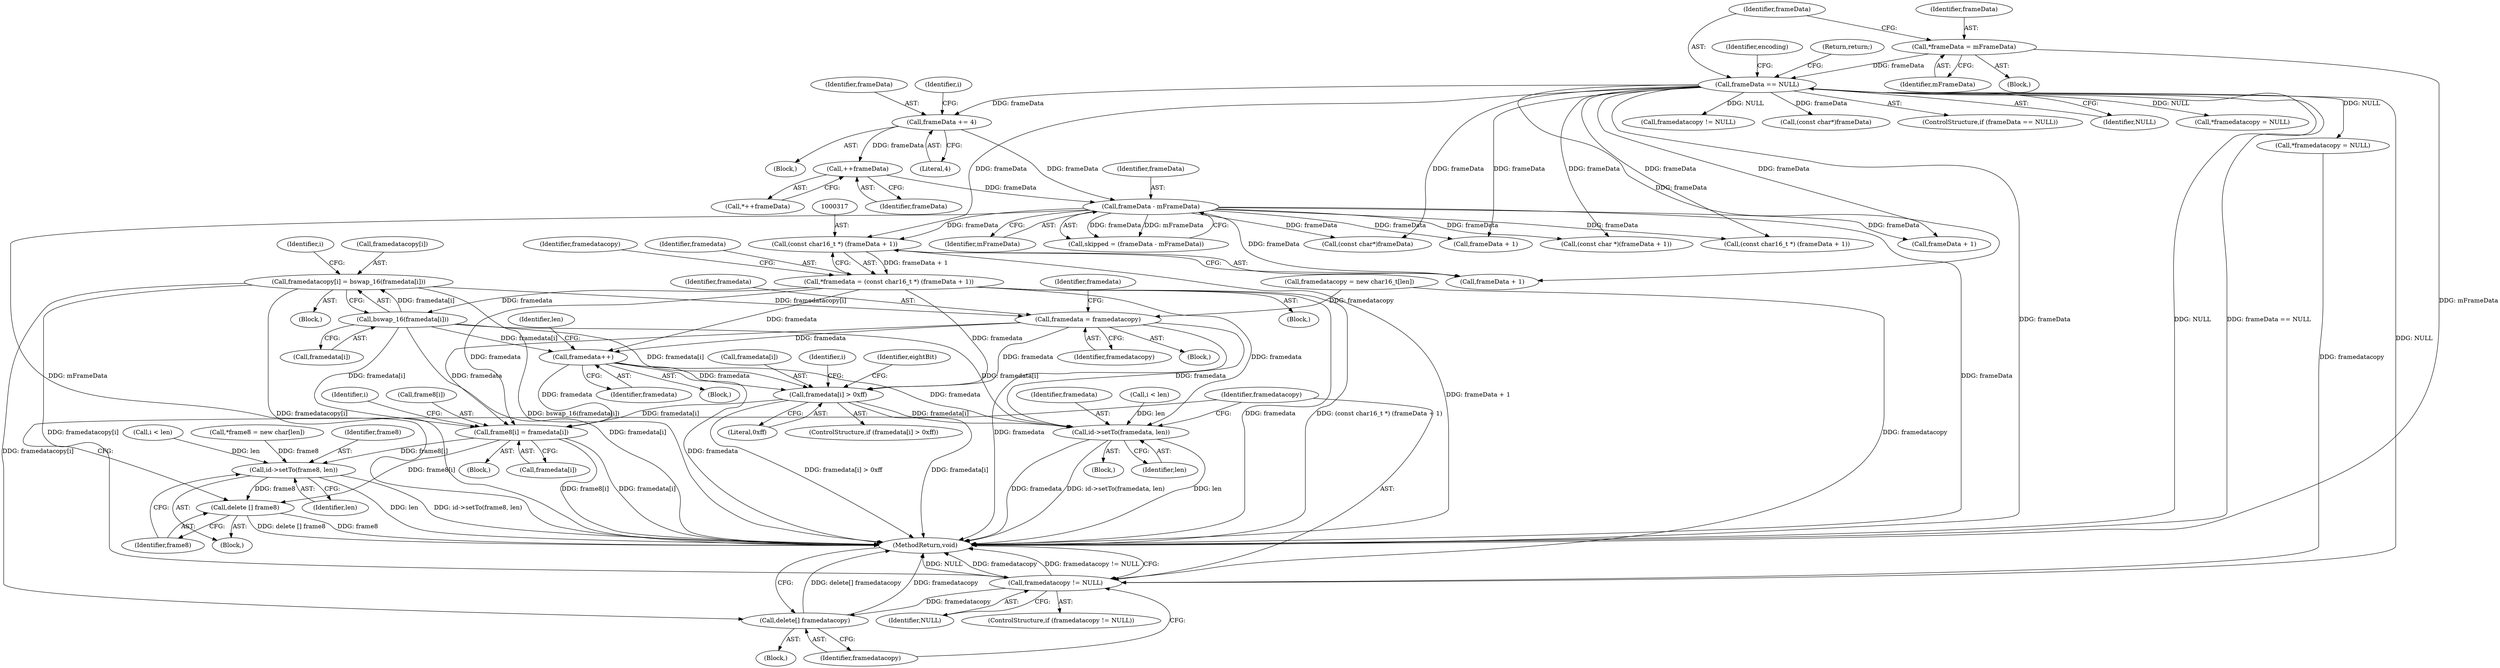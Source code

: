 digraph "0_Android_6d0249be2275fd4086783f259f4e2c54722a7c55_0@API" {
"1000346" [label="(Call,framedatacopy[i] = bswap_16(framedata[i]))"];
"1000350" [label="(Call,bswap_16(framedata[i]))"];
"1000314" [label="(Call,*framedata = (const char16_t *) (frameData + 1))"];
"1000316" [label="(Call,(const char16_t *) (frameData + 1))"];
"1000202" [label="(Call,frameData - mFrameData)"];
"1000179" [label="(Call,frameData += 4)"];
"1000111" [label="(Call,frameData == NULL)"];
"1000107" [label="(Call,*frameData = mFrameData)"];
"1000196" [label="(Call,++frameData)"];
"1000354" [label="(Call,framedata = framedatacopy)"];
"1000363" [label="(Call,framedata++)"];
"1000383" [label="(Call,framedata[i] > 0xff)"];
"1000412" [label="(Call,frame8[i] = framedata[i])"];
"1000419" [label="(Call,id->setTo(frame8, len))"];
"1000422" [label="(Call,delete [] frame8)"];
"1000426" [label="(Call,id->setTo(framedata, len))"];
"1000430" [label="(Call,framedatacopy != NULL)"];
"1000434" [label="(Call,delete[] framedatacopy)"];
"1000180" [label="(Identifier,frameData)"];
"1000350" [label="(Call,bswap_16(framedata[i]))"];
"1000416" [label="(Call,framedata[i])"];
"1000295" [label="(Call,framedatacopy != NULL)"];
"1000362" [label="(Block,)"];
"1000419" [label="(Call,id->setTo(frame8, len))"];
"1000235" [label="(Call,(const char *)(frameData + 1))"];
"1000413" [label="(Call,frame8[i])"];
"1000431" [label="(Identifier,framedatacopy)"];
"1000256" [label="(Call,(const char16_t *) (frameData + 1))"];
"1000427" [label="(Identifier,framedata)"];
"1000112" [label="(Identifier,frameData)"];
"1000107" [label="(Call,*frameData = mFrameData)"];
"1000203" [label="(Identifier,frameData)"];
"1000382" [label="(ControlStructure,if (framedata[i] > 0xff))"];
"1000197" [label="(Identifier,frameData)"];
"1000347" [label="(Call,framedatacopy[i])"];
"1000376" [label="(Call,i < len)"];
"1000421" [label="(Identifier,len)"];
"1000196" [label="(Call,++frameData)"];
"1000387" [label="(Literal,0xff)"];
"1000351" [label="(Call,framedata[i])"];
"1000410" [label="(Identifier,i)"];
"1000331" [label="(Call,framedatacopy = new char16_t[len])"];
"1000155" [label="(Call,(const char*)frameData)"];
"1000412" [label="(Call,frame8[i] = framedata[i])"];
"1000181" [label="(Literal,4)"];
"1000360" [label="(Identifier,framedata)"];
"1000364" [label="(Identifier,framedata)"];
"1000420" [label="(Identifier,frame8)"];
"1000345" [label="(Block,)"];
"1000430" [label="(Call,framedatacopy != NULL)"];
"1000258" [label="(Call,frameData + 1)"];
"1000111" [label="(Call,frameData == NULL)"];
"1000323" [label="(Identifier,framedatacopy)"];
"1000390" [label="(Identifier,eightBit)"];
"1000434" [label="(Call,delete[] framedatacopy)"];
"1000432" [label="(Identifier,NULL)"];
"1000423" [label="(Identifier,frame8)"];
"1000314" [label="(Call,*framedata = (const char16_t *) (frameData + 1))"];
"1000109" [label="(Identifier,mFrameData)"];
"1000425" [label="(Block,)"];
"1000406" [label="(Call,i < len)"];
"1000384" [label="(Call,framedata[i])"];
"1000426" [label="(Call,id->setTo(framedata, len))"];
"1000110" [label="(ControlStructure,if (frameData == NULL))"];
"1000380" [label="(Identifier,i)"];
"1000346" [label="(Call,framedatacopy[i] = bswap_16(framedata[i]))"];
"1000204" [label="(Identifier,mFrameData)"];
"1000411" [label="(Block,)"];
"1000436" [label="(MethodReturn,void)"];
"1000433" [label="(Block,)"];
"1000344" [label="(Identifier,i)"];
"1000223" [label="(Call,(const char*)frameData)"];
"1000195" [label="(Call,*++frameData)"];
"1000113" [label="(Identifier,NULL)"];
"1000330" [label="(Block,)"];
"1000237" [label="(Call,frameData + 1)"];
"1000202" [label="(Call,frameData - mFrameData)"];
"1000395" [label="(Block,)"];
"1000356" [label="(Identifier,framedatacopy)"];
"1000383" [label="(Call,framedata[i] > 0xff)"];
"1000322" [label="(Call,*framedatacopy = NULL)"];
"1000118" [label="(Identifier,encoding)"];
"1000184" [label="(Identifier,i)"];
"1000318" [label="(Call,frameData + 1)"];
"1000315" [label="(Identifier,framedata)"];
"1000103" [label="(Block,)"];
"1000428" [label="(Identifier,len)"];
"1000355" [label="(Identifier,framedata)"];
"1000363" [label="(Call,framedata++)"];
"1000200" [label="(Call,skipped = (frameData - mFrameData))"];
"1000179" [label="(Call,frameData += 4)"];
"1000262" [label="(Call,*framedatacopy = NULL)"];
"1000397" [label="(Call,*frame8 = new char[len])"];
"1000435" [label="(Identifier,framedatacopy)"];
"1000429" [label="(ControlStructure,if (framedatacopy != NULL))"];
"1000178" [label="(Block,)"];
"1000108" [label="(Identifier,frameData)"];
"1000115" [label="(Return,return;)"];
"1000306" [label="(Block,)"];
"1000422" [label="(Call,delete [] frame8)"];
"1000354" [label="(Call,framedata = framedatacopy)"];
"1000316" [label="(Call,(const char16_t *) (frameData + 1))"];
"1000366" [label="(Identifier,len)"];
"1000346" -> "1000345"  [label="AST: "];
"1000346" -> "1000350"  [label="CFG: "];
"1000347" -> "1000346"  [label="AST: "];
"1000350" -> "1000346"  [label="AST: "];
"1000344" -> "1000346"  [label="CFG: "];
"1000346" -> "1000436"  [label="DDG: framedatacopy[i]"];
"1000346" -> "1000436"  [label="DDG: bswap_16(framedata[i])"];
"1000350" -> "1000346"  [label="DDG: framedata[i]"];
"1000346" -> "1000354"  [label="DDG: framedatacopy[i]"];
"1000346" -> "1000430"  [label="DDG: framedatacopy[i]"];
"1000346" -> "1000434"  [label="DDG: framedatacopy[i]"];
"1000350" -> "1000351"  [label="CFG: "];
"1000351" -> "1000350"  [label="AST: "];
"1000350" -> "1000436"  [label="DDG: framedata[i]"];
"1000314" -> "1000350"  [label="DDG: framedata"];
"1000350" -> "1000363"  [label="DDG: framedata[i]"];
"1000350" -> "1000383"  [label="DDG: framedata[i]"];
"1000350" -> "1000412"  [label="DDG: framedata[i]"];
"1000350" -> "1000426"  [label="DDG: framedata[i]"];
"1000314" -> "1000306"  [label="AST: "];
"1000314" -> "1000316"  [label="CFG: "];
"1000315" -> "1000314"  [label="AST: "];
"1000316" -> "1000314"  [label="AST: "];
"1000323" -> "1000314"  [label="CFG: "];
"1000314" -> "1000436"  [label="DDG: framedata"];
"1000314" -> "1000436"  [label="DDG: (const char16_t *) (frameData + 1)"];
"1000316" -> "1000314"  [label="DDG: frameData + 1"];
"1000314" -> "1000363"  [label="DDG: framedata"];
"1000314" -> "1000383"  [label="DDG: framedata"];
"1000314" -> "1000412"  [label="DDG: framedata"];
"1000314" -> "1000426"  [label="DDG: framedata"];
"1000316" -> "1000318"  [label="CFG: "];
"1000317" -> "1000316"  [label="AST: "];
"1000318" -> "1000316"  [label="AST: "];
"1000316" -> "1000436"  [label="DDG: frameData + 1"];
"1000202" -> "1000316"  [label="DDG: frameData"];
"1000111" -> "1000316"  [label="DDG: frameData"];
"1000202" -> "1000200"  [label="AST: "];
"1000202" -> "1000204"  [label="CFG: "];
"1000203" -> "1000202"  [label="AST: "];
"1000204" -> "1000202"  [label="AST: "];
"1000200" -> "1000202"  [label="CFG: "];
"1000202" -> "1000436"  [label="DDG: frameData"];
"1000202" -> "1000436"  [label="DDG: mFrameData"];
"1000202" -> "1000200"  [label="DDG: frameData"];
"1000202" -> "1000200"  [label="DDG: mFrameData"];
"1000179" -> "1000202"  [label="DDG: frameData"];
"1000196" -> "1000202"  [label="DDG: frameData"];
"1000202" -> "1000223"  [label="DDG: frameData"];
"1000202" -> "1000235"  [label="DDG: frameData"];
"1000202" -> "1000237"  [label="DDG: frameData"];
"1000202" -> "1000256"  [label="DDG: frameData"];
"1000202" -> "1000258"  [label="DDG: frameData"];
"1000202" -> "1000318"  [label="DDG: frameData"];
"1000179" -> "1000178"  [label="AST: "];
"1000179" -> "1000181"  [label="CFG: "];
"1000180" -> "1000179"  [label="AST: "];
"1000181" -> "1000179"  [label="AST: "];
"1000184" -> "1000179"  [label="CFG: "];
"1000111" -> "1000179"  [label="DDG: frameData"];
"1000179" -> "1000196"  [label="DDG: frameData"];
"1000111" -> "1000110"  [label="AST: "];
"1000111" -> "1000113"  [label="CFG: "];
"1000112" -> "1000111"  [label="AST: "];
"1000113" -> "1000111"  [label="AST: "];
"1000115" -> "1000111"  [label="CFG: "];
"1000118" -> "1000111"  [label="CFG: "];
"1000111" -> "1000436"  [label="DDG: frameData"];
"1000111" -> "1000436"  [label="DDG: NULL"];
"1000111" -> "1000436"  [label="DDG: frameData == NULL"];
"1000107" -> "1000111"  [label="DDG: frameData"];
"1000111" -> "1000155"  [label="DDG: frameData"];
"1000111" -> "1000223"  [label="DDG: frameData"];
"1000111" -> "1000235"  [label="DDG: frameData"];
"1000111" -> "1000237"  [label="DDG: frameData"];
"1000111" -> "1000256"  [label="DDG: frameData"];
"1000111" -> "1000258"  [label="DDG: frameData"];
"1000111" -> "1000262"  [label="DDG: NULL"];
"1000111" -> "1000295"  [label="DDG: NULL"];
"1000111" -> "1000318"  [label="DDG: frameData"];
"1000111" -> "1000322"  [label="DDG: NULL"];
"1000111" -> "1000430"  [label="DDG: NULL"];
"1000107" -> "1000103"  [label="AST: "];
"1000107" -> "1000109"  [label="CFG: "];
"1000108" -> "1000107"  [label="AST: "];
"1000109" -> "1000107"  [label="AST: "];
"1000112" -> "1000107"  [label="CFG: "];
"1000107" -> "1000436"  [label="DDG: mFrameData"];
"1000196" -> "1000195"  [label="AST: "];
"1000196" -> "1000197"  [label="CFG: "];
"1000197" -> "1000196"  [label="AST: "];
"1000195" -> "1000196"  [label="CFG: "];
"1000354" -> "1000330"  [label="AST: "];
"1000354" -> "1000356"  [label="CFG: "];
"1000355" -> "1000354"  [label="AST: "];
"1000356" -> "1000354"  [label="AST: "];
"1000360" -> "1000354"  [label="CFG: "];
"1000354" -> "1000436"  [label="DDG: framedata"];
"1000331" -> "1000354"  [label="DDG: framedatacopy"];
"1000354" -> "1000363"  [label="DDG: framedata"];
"1000354" -> "1000383"  [label="DDG: framedata"];
"1000354" -> "1000412"  [label="DDG: framedata"];
"1000354" -> "1000426"  [label="DDG: framedata"];
"1000363" -> "1000362"  [label="AST: "];
"1000363" -> "1000364"  [label="CFG: "];
"1000364" -> "1000363"  [label="AST: "];
"1000366" -> "1000363"  [label="CFG: "];
"1000363" -> "1000436"  [label="DDG: framedata"];
"1000363" -> "1000383"  [label="DDG: framedata"];
"1000363" -> "1000412"  [label="DDG: framedata"];
"1000363" -> "1000426"  [label="DDG: framedata"];
"1000383" -> "1000382"  [label="AST: "];
"1000383" -> "1000387"  [label="CFG: "];
"1000384" -> "1000383"  [label="AST: "];
"1000387" -> "1000383"  [label="AST: "];
"1000390" -> "1000383"  [label="CFG: "];
"1000380" -> "1000383"  [label="CFG: "];
"1000383" -> "1000436"  [label="DDG: framedata[i] > 0xff"];
"1000383" -> "1000436"  [label="DDG: framedata[i]"];
"1000383" -> "1000412"  [label="DDG: framedata[i]"];
"1000383" -> "1000426"  [label="DDG: framedata[i]"];
"1000412" -> "1000411"  [label="AST: "];
"1000412" -> "1000416"  [label="CFG: "];
"1000413" -> "1000412"  [label="AST: "];
"1000416" -> "1000412"  [label="AST: "];
"1000410" -> "1000412"  [label="CFG: "];
"1000412" -> "1000436"  [label="DDG: frame8[i]"];
"1000412" -> "1000436"  [label="DDG: framedata[i]"];
"1000412" -> "1000419"  [label="DDG: frame8[i]"];
"1000412" -> "1000422"  [label="DDG: frame8[i]"];
"1000419" -> "1000395"  [label="AST: "];
"1000419" -> "1000421"  [label="CFG: "];
"1000420" -> "1000419"  [label="AST: "];
"1000421" -> "1000419"  [label="AST: "];
"1000423" -> "1000419"  [label="CFG: "];
"1000419" -> "1000436"  [label="DDG: len"];
"1000419" -> "1000436"  [label="DDG: id->setTo(frame8, len)"];
"1000397" -> "1000419"  [label="DDG: frame8"];
"1000406" -> "1000419"  [label="DDG: len"];
"1000419" -> "1000422"  [label="DDG: frame8"];
"1000422" -> "1000395"  [label="AST: "];
"1000422" -> "1000423"  [label="CFG: "];
"1000423" -> "1000422"  [label="AST: "];
"1000431" -> "1000422"  [label="CFG: "];
"1000422" -> "1000436"  [label="DDG: frame8"];
"1000422" -> "1000436"  [label="DDG: delete [] frame8"];
"1000426" -> "1000425"  [label="AST: "];
"1000426" -> "1000428"  [label="CFG: "];
"1000427" -> "1000426"  [label="AST: "];
"1000428" -> "1000426"  [label="AST: "];
"1000431" -> "1000426"  [label="CFG: "];
"1000426" -> "1000436"  [label="DDG: len"];
"1000426" -> "1000436"  [label="DDG: framedata"];
"1000426" -> "1000436"  [label="DDG: id->setTo(framedata, len)"];
"1000376" -> "1000426"  [label="DDG: len"];
"1000430" -> "1000429"  [label="AST: "];
"1000430" -> "1000432"  [label="CFG: "];
"1000431" -> "1000430"  [label="AST: "];
"1000432" -> "1000430"  [label="AST: "];
"1000435" -> "1000430"  [label="CFG: "];
"1000436" -> "1000430"  [label="CFG: "];
"1000430" -> "1000436"  [label="DDG: NULL"];
"1000430" -> "1000436"  [label="DDG: framedatacopy"];
"1000430" -> "1000436"  [label="DDG: framedatacopy != NULL"];
"1000322" -> "1000430"  [label="DDG: framedatacopy"];
"1000331" -> "1000430"  [label="DDG: framedatacopy"];
"1000430" -> "1000434"  [label="DDG: framedatacopy"];
"1000434" -> "1000433"  [label="AST: "];
"1000434" -> "1000435"  [label="CFG: "];
"1000435" -> "1000434"  [label="AST: "];
"1000436" -> "1000434"  [label="CFG: "];
"1000434" -> "1000436"  [label="DDG: delete[] framedatacopy"];
"1000434" -> "1000436"  [label="DDG: framedatacopy"];
}
